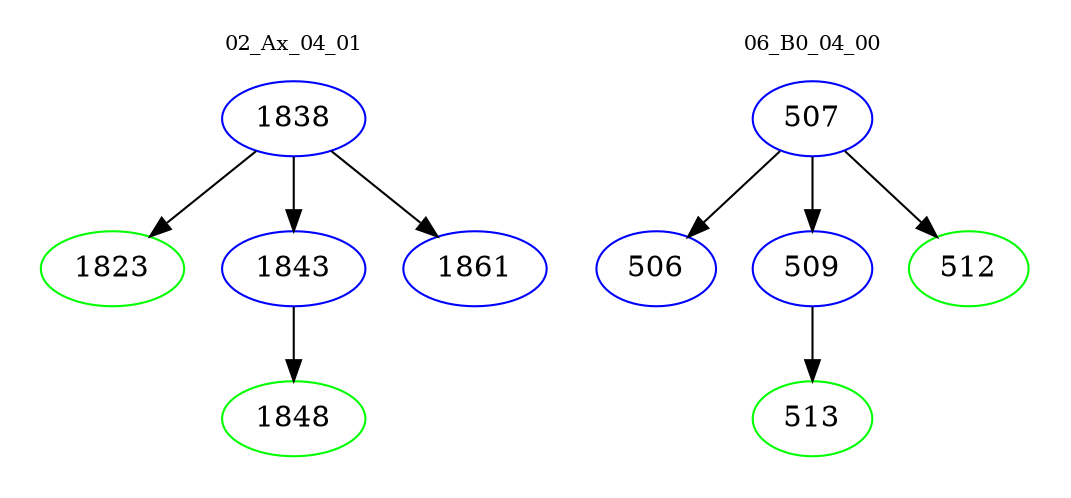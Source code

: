 digraph{
subgraph cluster_0 {
color = white
label = "02_Ax_04_01";
fontsize=10;
T0_1838 [label="1838", color="blue"]
T0_1838 -> T0_1823 [color="black"]
T0_1823 [label="1823", color="green"]
T0_1838 -> T0_1843 [color="black"]
T0_1843 [label="1843", color="blue"]
T0_1843 -> T0_1848 [color="black"]
T0_1848 [label="1848", color="green"]
T0_1838 -> T0_1861 [color="black"]
T0_1861 [label="1861", color="blue"]
}
subgraph cluster_1 {
color = white
label = "06_B0_04_00";
fontsize=10;
T1_507 [label="507", color="blue"]
T1_507 -> T1_506 [color="black"]
T1_506 [label="506", color="blue"]
T1_507 -> T1_509 [color="black"]
T1_509 [label="509", color="blue"]
T1_509 -> T1_513 [color="black"]
T1_513 [label="513", color="green"]
T1_507 -> T1_512 [color="black"]
T1_512 [label="512", color="green"]
}
}
